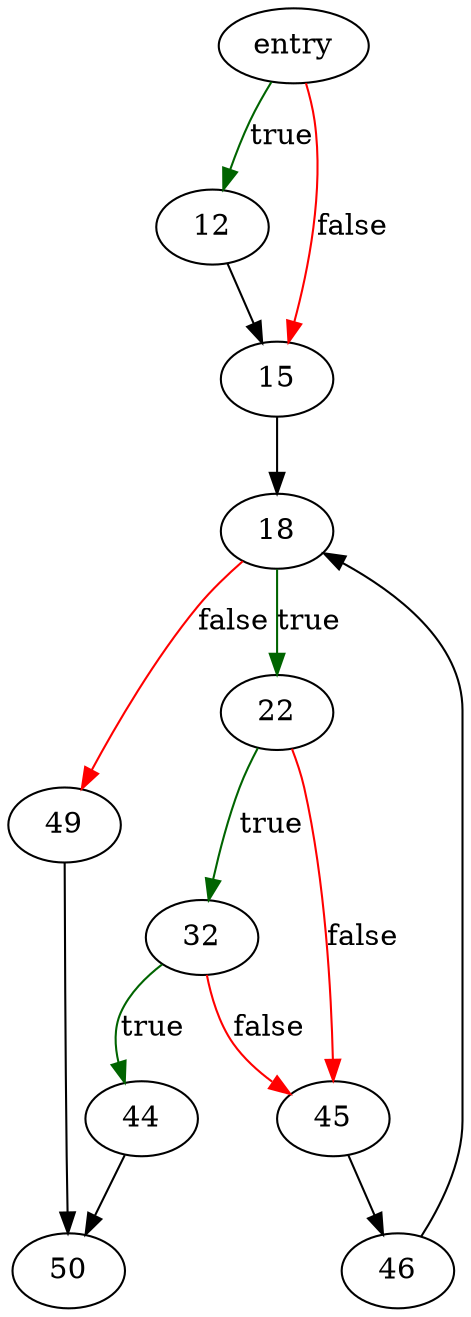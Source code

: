 digraph "sqlite3_compileoption_used" {
	// Node definitions.
	1 [label=entry];
	12;
	15;
	18;
	22;
	32;
	44;
	45;
	46;
	49;
	50;

	// Edge definitions.
	1 -> 12 [
		color=darkgreen
		label=true
	];
	1 -> 15 [
		color=red
		label=false
	];
	12 -> 15;
	15 -> 18;
	18 -> 22 [
		color=darkgreen
		label=true
	];
	18 -> 49 [
		color=red
		label=false
	];
	22 -> 32 [
		color=darkgreen
		label=true
	];
	22 -> 45 [
		color=red
		label=false
	];
	32 -> 44 [
		color=darkgreen
		label=true
	];
	32 -> 45 [
		color=red
		label=false
	];
	44 -> 50;
	45 -> 46;
	46 -> 18;
	49 -> 50;
}